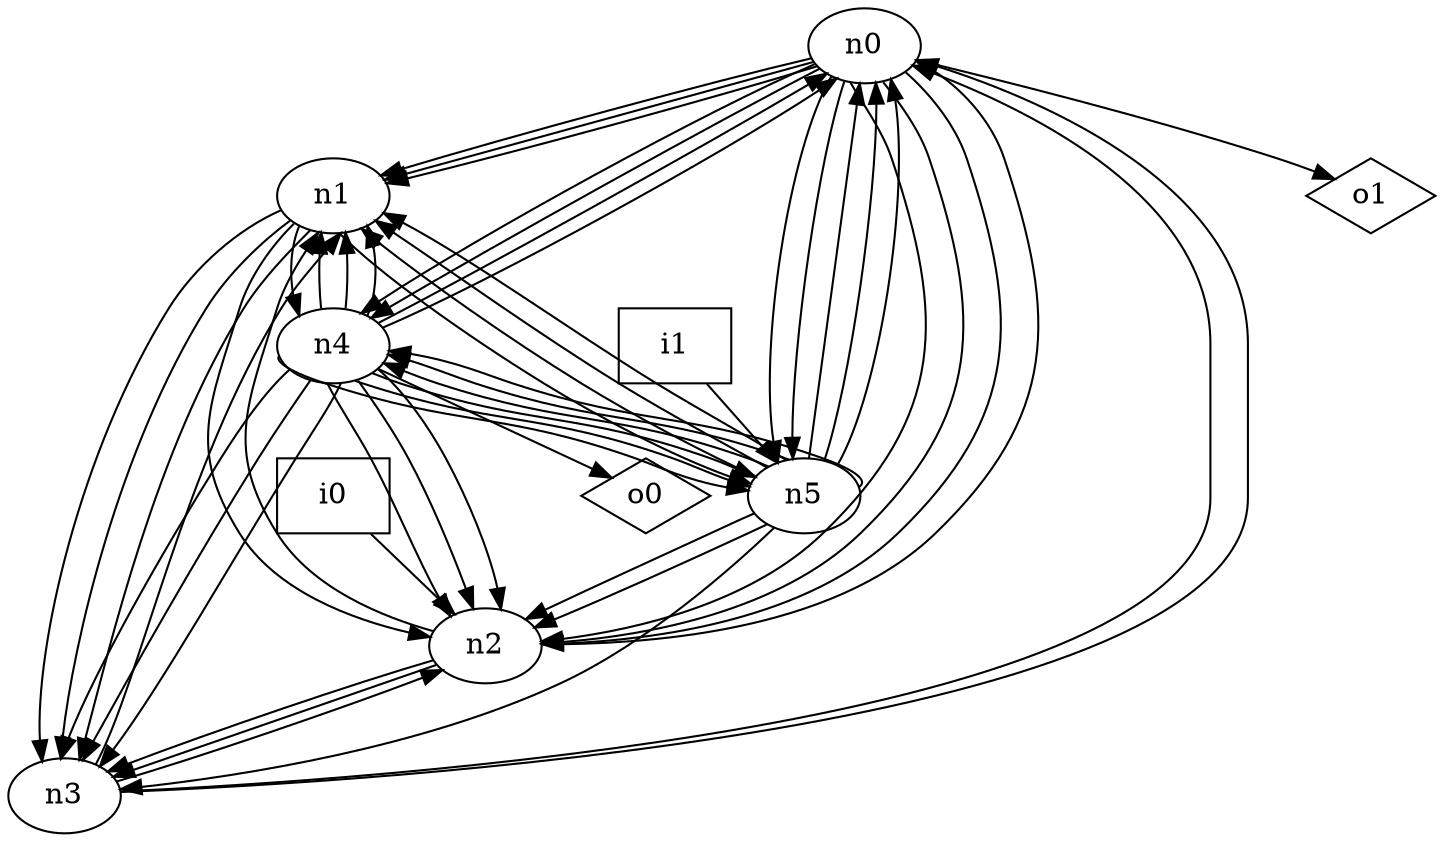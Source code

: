 digraph G {
n0 [label="n0"];
n1 [label="n1"];
n2 [label="n2"];
n3 [label="n3"];
n4 [label="n4"];
n5 [label="n5"];
n6 [label="i0",shape="box"];
n7 [label="i1",shape="box"];
n8 [label="o0",shape="diamond"];
n9 [label="o1",shape="diamond"];
n0 -> n1
n0 -> n1
n0 -> n1
n0 -> n2
n0 -> n2
n0 -> n2
n0 -> n4
n0 -> n4
n0 -> n5
n0 -> n5
n0 -> n9
n1 -> n2
n1 -> n3
n1 -> n3
n1 -> n3
n1 -> n4
n1 -> n5
n2 -> n0
n2 -> n1
n2 -> n3
n2 -> n3
n3 -> n0
n3 -> n0
n3 -> n1
n3 -> n2
n4 -> n0
n4 -> n0
n4 -> n1
n4 -> n1
n4 -> n1
n4 -> n2
n4 -> n2
n4 -> n2
n4 -> n3
n4 -> n3
n4 -> n3
n4 -> n5
n4 -> n5
n4 -> n5
n4 -> n8
n5 -> n0
n5 -> n0
n5 -> n0
n5 -> n1
n5 -> n1
n5 -> n1
n5 -> n2
n5 -> n2
n5 -> n3
n5 -> n4
n5 -> n4
n5 -> n4
n6 -> n2
n7 -> n5
}